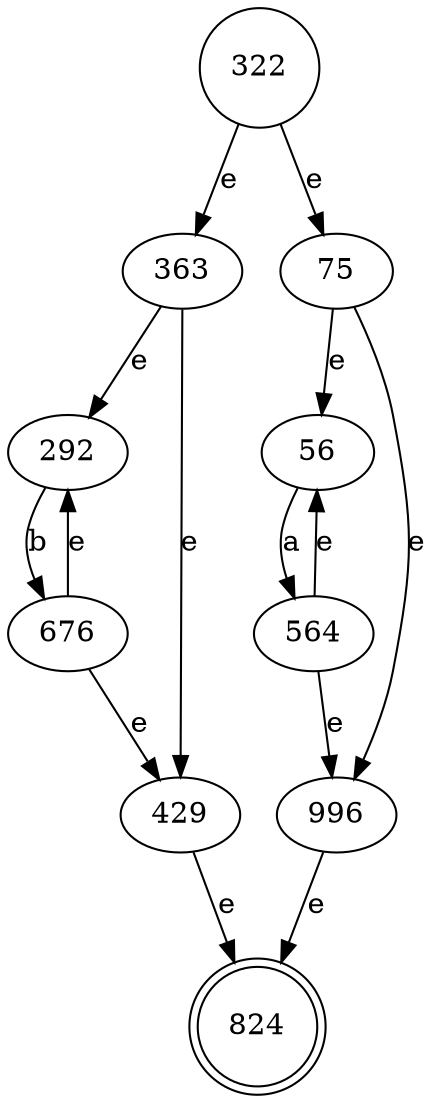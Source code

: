 digraph automata1 {
	322 [label=322 shape=circle]
	824 [label=824 shape=doublecircle]
	322 -> 363 [label=e]
	322 -> 75 [label=e]
	363 -> 292 [label=e]
	363 -> 429 [label=e]
	292 -> 676 [label=b]
	676 -> 429 [label=e]
	676 -> 292 [label=e]
	429 -> 824 [label=e]
	75 -> 56 [label=e]
	75 -> 996 [label=e]
	56 -> 564 [label=a]
	564 -> 996 [label=e]
	564 -> 56 [label=e]
	996 -> 824 [label=e]
}

